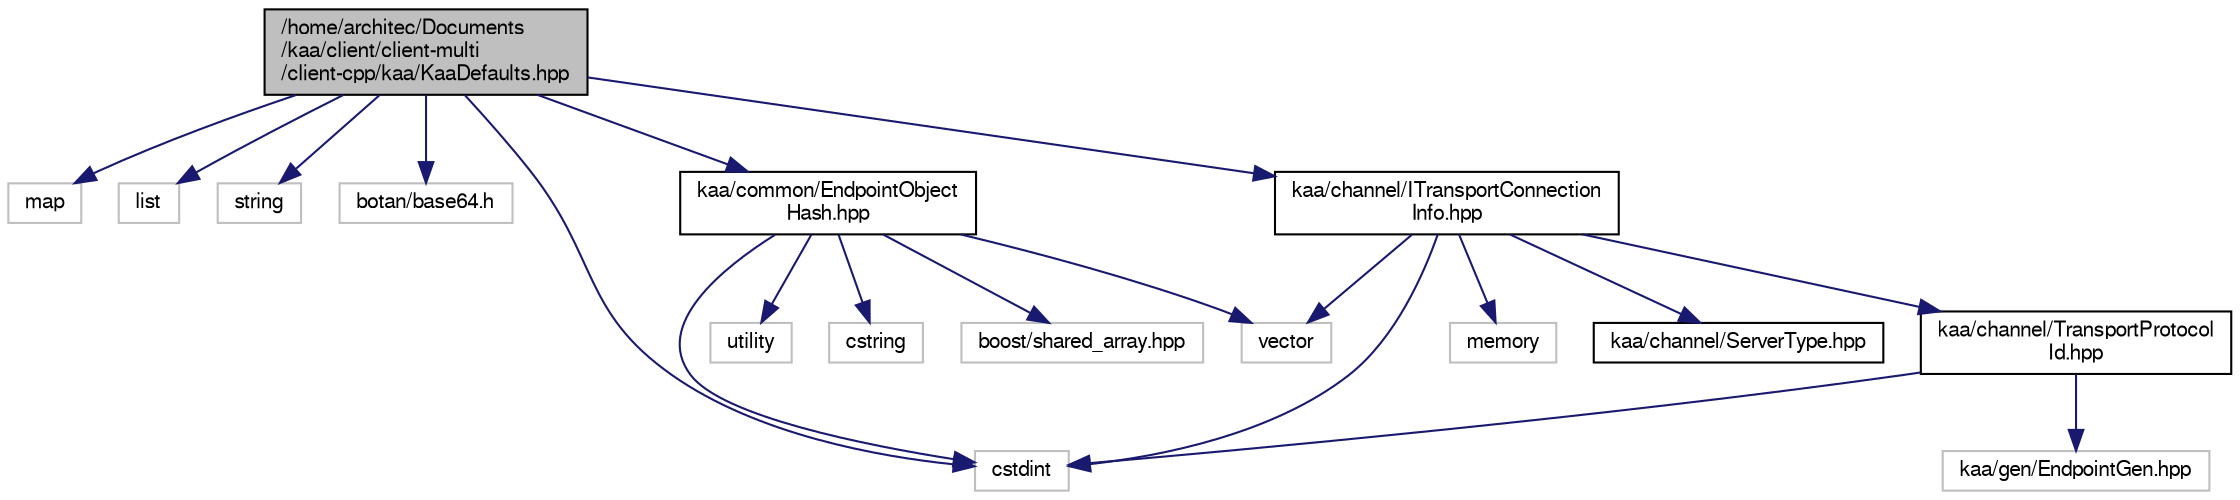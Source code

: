 digraph "/home/architec/Documents/kaa/client/client-multi/client-cpp/kaa/KaaDefaults.hpp"
{
  bgcolor="transparent";
  edge [fontname="FreeSans",fontsize="10",labelfontname="FreeSans",labelfontsize="10"];
  node [fontname="FreeSans",fontsize="10",shape=record];
  Node1 [label="/home/architec/Documents\l/kaa/client/client-multi\l/client-cpp/kaa/KaaDefaults.hpp",height=0.2,width=0.4,color="black", fillcolor="grey75", style="filled" fontcolor="black"];
  Node1 -> Node2 [color="midnightblue",fontsize="10",style="solid",fontname="FreeSans"];
  Node2 [label="map",height=0.2,width=0.4,color="grey75"];
  Node1 -> Node3 [color="midnightblue",fontsize="10",style="solid",fontname="FreeSans"];
  Node3 [label="list",height=0.2,width=0.4,color="grey75"];
  Node1 -> Node4 [color="midnightblue",fontsize="10",style="solid",fontname="FreeSans"];
  Node4 [label="string",height=0.2,width=0.4,color="grey75"];
  Node1 -> Node5 [color="midnightblue",fontsize="10",style="solid",fontname="FreeSans"];
  Node5 [label="botan/base64.h",height=0.2,width=0.4,color="grey75"];
  Node1 -> Node6 [color="midnightblue",fontsize="10",style="solid",fontname="FreeSans"];
  Node6 [label="cstdint",height=0.2,width=0.4,color="grey75"];
  Node1 -> Node7 [color="midnightblue",fontsize="10",style="solid",fontname="FreeSans"];
  Node7 [label="kaa/common/EndpointObject\lHash.hpp",height=0.2,width=0.4,color="black",URL="$EndpointObjectHash_8hpp.html"];
  Node7 -> Node8 [color="midnightblue",fontsize="10",style="solid",fontname="FreeSans"];
  Node8 [label="utility",height=0.2,width=0.4,color="grey75"];
  Node7 -> Node9 [color="midnightblue",fontsize="10",style="solid",fontname="FreeSans"];
  Node9 [label="cstring",height=0.2,width=0.4,color="grey75"];
  Node7 -> Node10 [color="midnightblue",fontsize="10",style="solid",fontname="FreeSans"];
  Node10 [label="vector",height=0.2,width=0.4,color="grey75"];
  Node7 -> Node6 [color="midnightblue",fontsize="10",style="solid",fontname="FreeSans"];
  Node7 -> Node11 [color="midnightblue",fontsize="10",style="solid",fontname="FreeSans"];
  Node11 [label="boost/shared_array.hpp",height=0.2,width=0.4,color="grey75"];
  Node1 -> Node12 [color="midnightblue",fontsize="10",style="solid",fontname="FreeSans"];
  Node12 [label="kaa/channel/ITransportConnection\lInfo.hpp",height=0.2,width=0.4,color="black",URL="$ITransportConnectionInfo_8hpp.html"];
  Node12 -> Node6 [color="midnightblue",fontsize="10",style="solid",fontname="FreeSans"];
  Node12 -> Node13 [color="midnightblue",fontsize="10",style="solid",fontname="FreeSans"];
  Node13 [label="memory",height=0.2,width=0.4,color="grey75"];
  Node12 -> Node10 [color="midnightblue",fontsize="10",style="solid",fontname="FreeSans"];
  Node12 -> Node14 [color="midnightblue",fontsize="10",style="solid",fontname="FreeSans"];
  Node14 [label="kaa/channel/ServerType.hpp",height=0.2,width=0.4,color="black",URL="$ServerType_8hpp.html"];
  Node12 -> Node15 [color="midnightblue",fontsize="10",style="solid",fontname="FreeSans"];
  Node15 [label="kaa/channel/TransportProtocol\lId.hpp",height=0.2,width=0.4,color="black",URL="$TransportProtocolId_8hpp.html"];
  Node15 -> Node6 [color="midnightblue",fontsize="10",style="solid",fontname="FreeSans"];
  Node15 -> Node16 [color="midnightblue",fontsize="10",style="solid",fontname="FreeSans"];
  Node16 [label="kaa/gen/EndpointGen.hpp",height=0.2,width=0.4,color="grey75"];
}
